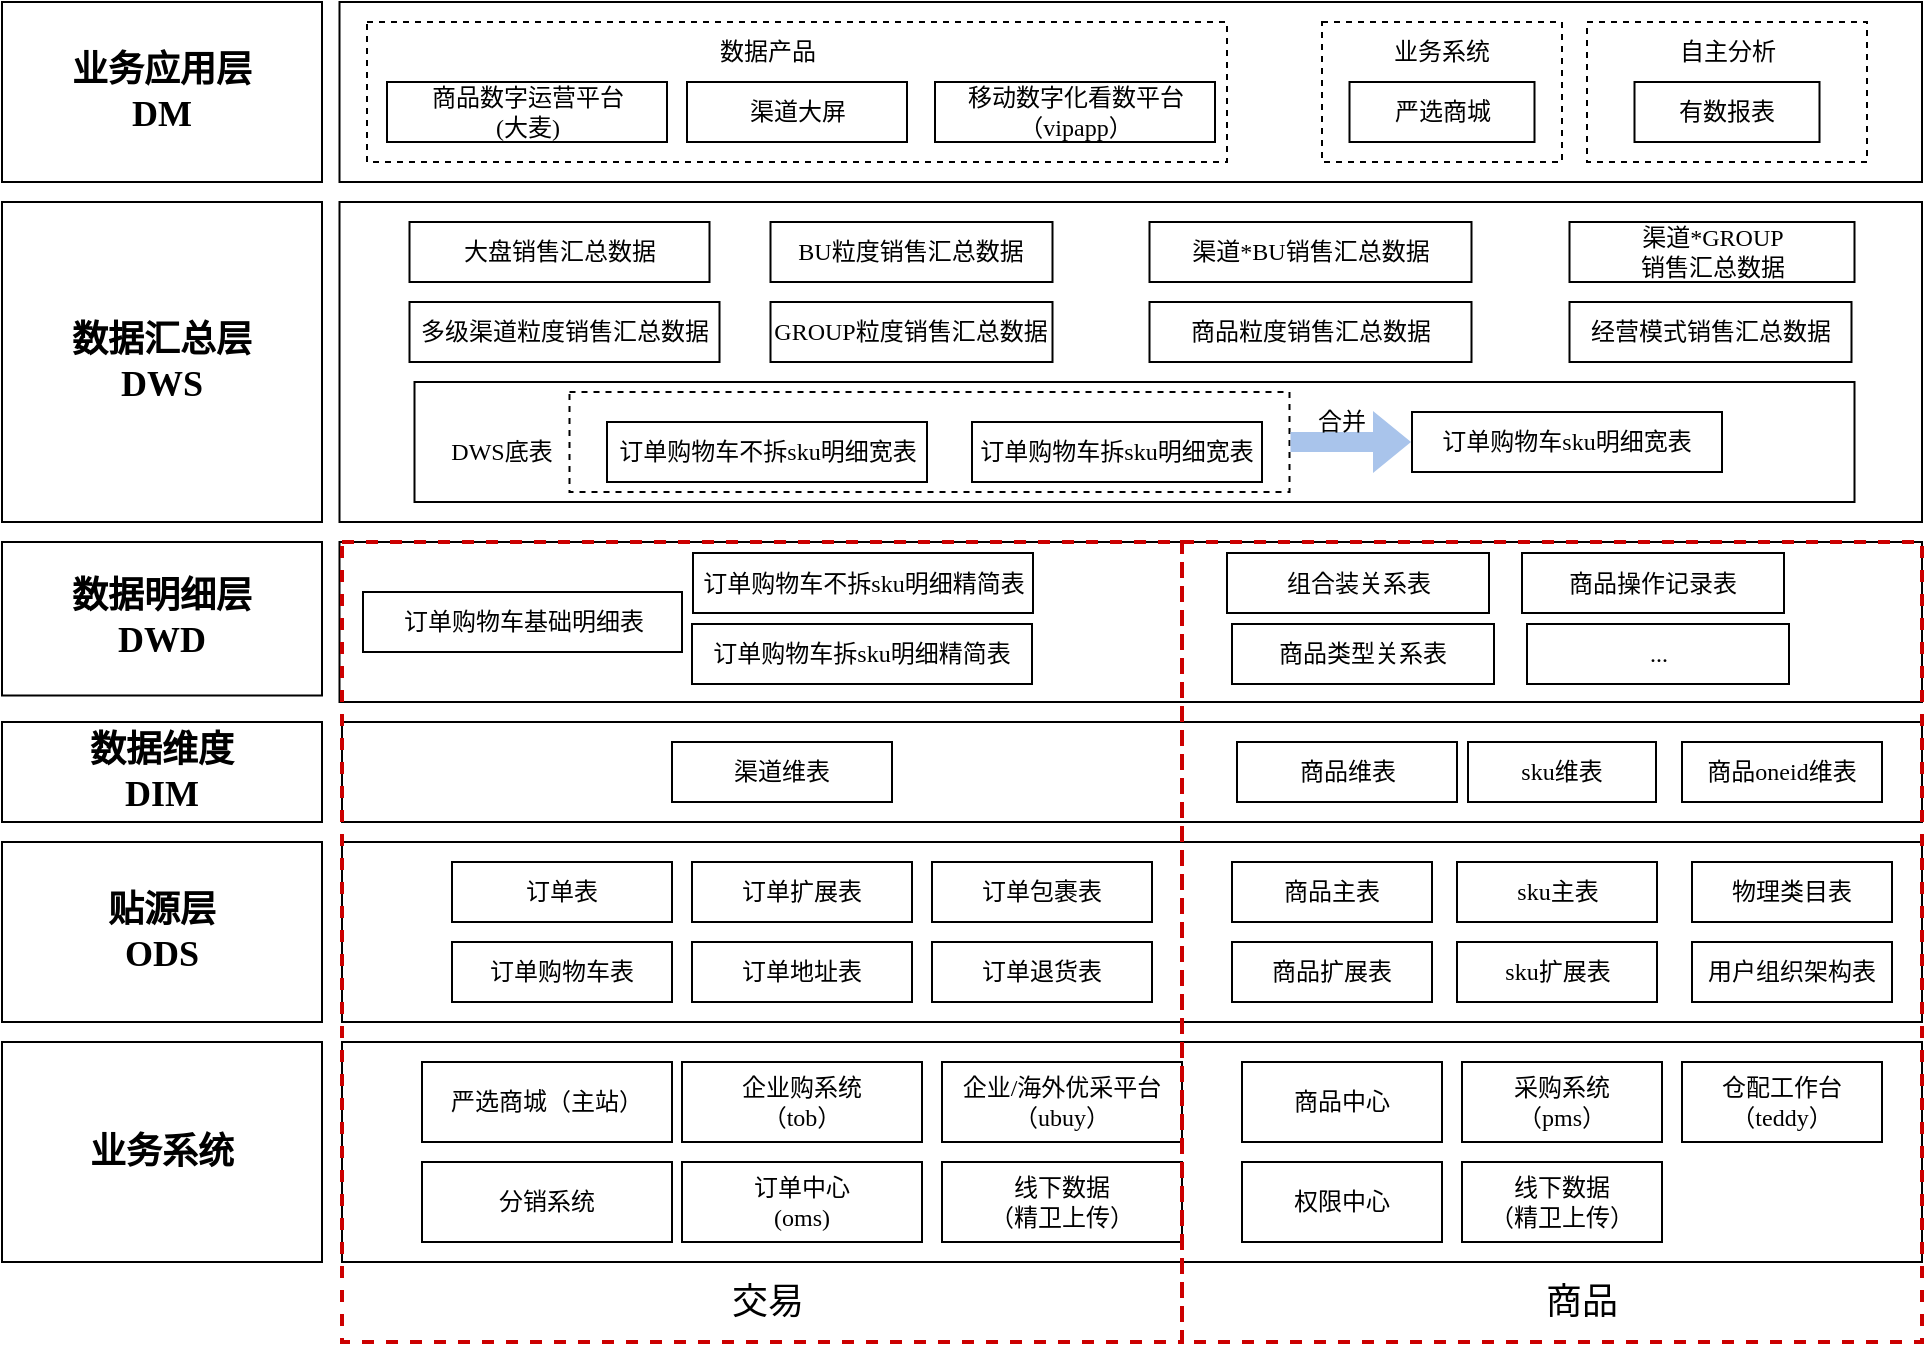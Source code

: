 <mxfile version="22.1.11" type="github">
  <diagram name="第 1 页" id="VuKKYdippvmsp-2qlO2M">
    <mxGraphModel dx="1624" dy="469" grid="1" gridSize="10" guides="1" tooltips="1" connect="1" arrows="1" fold="1" page="1" pageScale="1" pageWidth="827" pageHeight="1169" math="0" shadow="0">
      <root>
        <mxCell id="0" />
        <mxCell id="1" parent="0" />
        <mxCell id="KCwfQXM3cd3Utm9D9eWa-85" value="" style="rounded=0;whiteSpace=wrap;html=1;fontStyle=0;fontFamily=微软雅黑;" vertex="1" parent="1">
          <mxGeometry x="8.75" y="350" width="791.25" height="160" as="geometry" />
        </mxCell>
        <mxCell id="KCwfQXM3cd3Utm9D9eWa-84" value="" style="rounded=0;whiteSpace=wrap;html=1;fontStyle=0;fontFamily=微软雅黑;" vertex="1" parent="1">
          <mxGeometry x="8.75" y="250" width="791.25" height="90" as="geometry" />
        </mxCell>
        <mxCell id="KCwfQXM3cd3Utm9D9eWa-73" value="" style="rounded=0;whiteSpace=wrap;html=1;fontStyle=0;fontFamily=微软雅黑;" vertex="1" parent="1">
          <mxGeometry x="8.75" y="520" width="791.25" height="80" as="geometry" />
        </mxCell>
        <mxCell id="KCwfQXM3cd3Utm9D9eWa-70" value="" style="rounded=0;whiteSpace=wrap;html=1;fontStyle=0;fontFamily=微软雅黑;" vertex="1" parent="1">
          <mxGeometry x="10" y="610" width="790" height="50" as="geometry" />
        </mxCell>
        <mxCell id="KCwfQXM3cd3Utm9D9eWa-69" value="" style="rounded=0;whiteSpace=wrap;html=1;fontStyle=0;fontFamily=微软雅黑;" vertex="1" parent="1">
          <mxGeometry x="10" y="670" width="790" height="90" as="geometry" />
        </mxCell>
        <mxCell id="KCwfQXM3cd3Utm9D9eWa-68" value="" style="rounded=0;whiteSpace=wrap;html=1;fontStyle=0;fontFamily=微软雅黑;" vertex="1" parent="1">
          <mxGeometry x="10" y="770" width="790" height="110" as="geometry" />
        </mxCell>
        <mxCell id="KCwfQXM3cd3Utm9D9eWa-67" value="业务系统" style="rounded=0;whiteSpace=wrap;html=1;fontStyle=1;fontFamily=微软雅黑;fontSize=18;" vertex="1" parent="1">
          <mxGeometry x="-160" y="770" width="160" height="110" as="geometry" />
        </mxCell>
        <mxCell id="KCwfQXM3cd3Utm9D9eWa-40" value="" style="rounded=0;whiteSpace=wrap;html=1;fontStyle=0;fontFamily=微软雅黑;dashed=1;" vertex="1" parent="1">
          <mxGeometry x="22.5" y="260" width="430" height="70" as="geometry" />
        </mxCell>
        <mxCell id="bTk-zeeERNAB_hrSNlrv-1" value="严选商城（主站）" style="rounded=0;whiteSpace=wrap;html=1;fontStyle=0;fontFamily=微软雅黑;" parent="1" vertex="1">
          <mxGeometry x="50" y="780" width="125" height="40" as="geometry" />
        </mxCell>
        <mxCell id="bTk-zeeERNAB_hrSNlrv-2" value="分销系统" style="rounded=0;whiteSpace=wrap;html=1;fontStyle=0;fontFamily=微软雅黑;" parent="1" vertex="1">
          <mxGeometry x="50" y="830" width="125" height="40" as="geometry" />
        </mxCell>
        <mxCell id="bTk-zeeERNAB_hrSNlrv-3" value="订单中心&lt;br&gt;(oms)" style="rounded=0;whiteSpace=wrap;html=1;fontStyle=0;fontFamily=微软雅黑;" parent="1" vertex="1">
          <mxGeometry x="180" y="830" width="120" height="40" as="geometry" />
        </mxCell>
        <mxCell id="bTk-zeeERNAB_hrSNlrv-4" value="企业购系统&lt;br&gt;（tob）" style="rounded=0;whiteSpace=wrap;html=1;fontStyle=0;fontFamily=微软雅黑;" parent="1" vertex="1">
          <mxGeometry x="180" y="780" width="120" height="40" as="geometry" />
        </mxCell>
        <mxCell id="bTk-zeeERNAB_hrSNlrv-6" value="线下数据&lt;br&gt;（精卫上传）" style="rounded=0;whiteSpace=wrap;html=1;fontStyle=0;fontFamily=微软雅黑;" parent="1" vertex="1">
          <mxGeometry x="310" y="830" width="120" height="40" as="geometry" />
        </mxCell>
        <mxCell id="bTk-zeeERNAB_hrSNlrv-10" value="贴源层&lt;br style=&quot;font-size: 18px;&quot;&gt;ODS" style="rounded=0;whiteSpace=wrap;html=1;fontStyle=1;fontFamily=微软雅黑;fontSize=18;" parent="1" vertex="1">
          <mxGeometry x="-160" y="670" width="160" height="90" as="geometry" />
        </mxCell>
        <mxCell id="bTk-zeeERNAB_hrSNlrv-11" value="数据明细层&lt;br style=&quot;font-size: 18px;&quot;&gt;DWD" style="rounded=0;whiteSpace=wrap;html=1;fontStyle=1;fontFamily=微软雅黑;fontSize=18;" parent="1" vertex="1">
          <mxGeometry x="-160" y="520" width="160" height="76.75" as="geometry" />
        </mxCell>
        <mxCell id="bTk-zeeERNAB_hrSNlrv-12" value="数据汇总层&lt;br style=&quot;font-size: 18px;&quot;&gt;DWS" style="rounded=0;whiteSpace=wrap;html=1;fontStyle=1;fontFamily=微软雅黑;fontSize=18;" parent="1" vertex="1">
          <mxGeometry x="-160" y="350" width="160" height="160" as="geometry" />
        </mxCell>
        <mxCell id="bTk-zeeERNAB_hrSNlrv-13" value="业务应用层&lt;br style=&quot;font-size: 18px;&quot;&gt;DM" style="rounded=0;whiteSpace=wrap;html=1;fontStyle=1;fontFamily=微软雅黑;fontSize=18;" parent="1" vertex="1">
          <mxGeometry x="-160" y="250" width="160" height="90" as="geometry" />
        </mxCell>
        <mxCell id="bTk-zeeERNAB_hrSNlrv-14" value="数据维度&lt;br style=&quot;font-size: 18px;&quot;&gt;DIM" style="rounded=0;whiteSpace=wrap;html=1;fontStyle=1;fontFamily=微软雅黑;fontSize=18;" parent="1" vertex="1">
          <mxGeometry x="-160" y="610" width="160" height="50" as="geometry" />
        </mxCell>
        <mxCell id="bTk-zeeERNAB_hrSNlrv-16" value="企业/海外优采平台&lt;br&gt;（ubuy）" style="rounded=0;whiteSpace=wrap;html=1;fontStyle=0;fontFamily=微软雅黑;" parent="1" vertex="1">
          <mxGeometry x="310" y="780" width="120" height="40" as="geometry" />
        </mxCell>
        <mxCell id="KCwfQXM3cd3Utm9D9eWa-7" value="商品中心" style="rounded=0;whiteSpace=wrap;html=1;fontStyle=0;fontFamily=微软雅黑;" vertex="1" parent="1">
          <mxGeometry x="460" y="780" width="100" height="40" as="geometry" />
        </mxCell>
        <mxCell id="KCwfQXM3cd3Utm9D9eWa-14" value="采购系统&lt;br&gt;（pms）" style="rounded=0;whiteSpace=wrap;html=1;fontStyle=0;fontFamily=微软雅黑;" vertex="1" parent="1">
          <mxGeometry x="570" y="780" width="100" height="40" as="geometry" />
        </mxCell>
        <mxCell id="KCwfQXM3cd3Utm9D9eWa-15" value="仓配工作台&lt;br&gt;（teddy）" style="rounded=0;whiteSpace=wrap;html=1;fontStyle=0;fontFamily=微软雅黑;" vertex="1" parent="1">
          <mxGeometry x="680" y="780" width="100" height="40" as="geometry" />
        </mxCell>
        <mxCell id="KCwfQXM3cd3Utm9D9eWa-16" value="权限中心" style="rounded=0;whiteSpace=wrap;html=1;fontStyle=0;fontFamily=微软雅黑;" vertex="1" parent="1">
          <mxGeometry x="460" y="830" width="100" height="40" as="geometry" />
        </mxCell>
        <mxCell id="KCwfQXM3cd3Utm9D9eWa-17" value="订单表" style="rounded=0;whiteSpace=wrap;html=1;fontStyle=0;fontFamily=微软雅黑;" vertex="1" parent="1">
          <mxGeometry x="65" y="680" width="110" height="30" as="geometry" />
        </mxCell>
        <mxCell id="KCwfQXM3cd3Utm9D9eWa-18" value="订单地址表" style="rounded=0;whiteSpace=wrap;html=1;fontStyle=0;fontFamily=微软雅黑;" vertex="1" parent="1">
          <mxGeometry x="185" y="720" width="110" height="30" as="geometry" />
        </mxCell>
        <mxCell id="KCwfQXM3cd3Utm9D9eWa-19" value="订单购物车表" style="rounded=0;whiteSpace=wrap;html=1;fontStyle=0;fontFamily=微软雅黑;" vertex="1" parent="1">
          <mxGeometry x="65" y="720" width="110" height="30" as="geometry" />
        </mxCell>
        <mxCell id="KCwfQXM3cd3Utm9D9eWa-20" value="商品主表" style="rounded=0;whiteSpace=wrap;html=1;fontStyle=0;fontFamily=微软雅黑;" vertex="1" parent="1">
          <mxGeometry x="455" y="680" width="100" height="30" as="geometry" />
        </mxCell>
        <mxCell id="KCwfQXM3cd3Utm9D9eWa-21" value="商品扩展表" style="rounded=0;whiteSpace=wrap;html=1;fontStyle=0;fontFamily=微软雅黑;" vertex="1" parent="1">
          <mxGeometry x="455" y="720" width="100" height="30" as="geometry" />
        </mxCell>
        <mxCell id="KCwfQXM3cd3Utm9D9eWa-22" value="sku主表" style="rounded=0;whiteSpace=wrap;html=1;fontStyle=0;fontFamily=微软雅黑;" vertex="1" parent="1">
          <mxGeometry x="567.5" y="680" width="100" height="30" as="geometry" />
        </mxCell>
        <mxCell id="KCwfQXM3cd3Utm9D9eWa-23" value="sku扩展表" style="rounded=0;whiteSpace=wrap;html=1;fontStyle=0;fontFamily=微软雅黑;" vertex="1" parent="1">
          <mxGeometry x="567.5" y="720" width="100" height="30" as="geometry" />
        </mxCell>
        <mxCell id="KCwfQXM3cd3Utm9D9eWa-25" value="订单扩展表" style="rounded=0;whiteSpace=wrap;html=1;fontStyle=0;fontFamily=微软雅黑;" vertex="1" parent="1">
          <mxGeometry x="185" y="680" width="110" height="30" as="geometry" />
        </mxCell>
        <mxCell id="KCwfQXM3cd3Utm9D9eWa-26" value="订单包裹表" style="rounded=0;whiteSpace=wrap;html=1;fontStyle=0;fontFamily=微软雅黑;" vertex="1" parent="1">
          <mxGeometry x="305" y="680" width="110" height="30" as="geometry" />
        </mxCell>
        <mxCell id="KCwfQXM3cd3Utm9D9eWa-27" value="渠道维表" style="rounded=0;whiteSpace=wrap;html=1;fontStyle=0;fontFamily=微软雅黑;" vertex="1" parent="1">
          <mxGeometry x="175" y="620" width="110" height="30" as="geometry" />
        </mxCell>
        <mxCell id="KCwfQXM3cd3Utm9D9eWa-28" value="商品维表" style="rounded=0;whiteSpace=wrap;html=1;fontStyle=0;fontFamily=微软雅黑;" vertex="1" parent="1">
          <mxGeometry x="457.5" y="620" width="110" height="30" as="geometry" />
        </mxCell>
        <mxCell id="KCwfQXM3cd3Utm9D9eWa-29" value="sku维表" style="rounded=0;whiteSpace=wrap;html=1;fontStyle=0;fontFamily=微软雅黑;" vertex="1" parent="1">
          <mxGeometry x="573" y="620" width="94" height="30" as="geometry" />
        </mxCell>
        <mxCell id="KCwfQXM3cd3Utm9D9eWa-30" value="商品数字运营平台&lt;br&gt;(大麦)" style="rounded=0;whiteSpace=wrap;html=1;fontStyle=0;fontFamily=微软雅黑;" vertex="1" parent="1">
          <mxGeometry x="32.5" y="290" width="140" height="30" as="geometry" />
        </mxCell>
        <mxCell id="KCwfQXM3cd3Utm9D9eWa-31" value="移动数字化看数平台&lt;br&gt;（vipapp）" style="rounded=0;whiteSpace=wrap;html=1;fontStyle=0;fontFamily=微软雅黑;" vertex="1" parent="1">
          <mxGeometry x="306.5" y="290" width="140" height="30" as="geometry" />
        </mxCell>
        <mxCell id="KCwfQXM3cd3Utm9D9eWa-32" value="" style="rounded=0;whiteSpace=wrap;html=1;fontStyle=0;fontFamily=微软雅黑;dashed=1;" vertex="1" parent="1">
          <mxGeometry x="632.5" y="260" width="140" height="70" as="geometry" />
        </mxCell>
        <mxCell id="KCwfQXM3cd3Utm9D9eWa-33" value="渠道大屏" style="rounded=0;whiteSpace=wrap;html=1;fontStyle=0;fontFamily=微软雅黑;" vertex="1" parent="1">
          <mxGeometry x="182.5" y="290" width="110" height="30" as="geometry" />
        </mxCell>
        <mxCell id="KCwfQXM3cd3Utm9D9eWa-34" value="订单退货表" style="rounded=0;whiteSpace=wrap;html=1;fontStyle=0;fontFamily=微软雅黑;" vertex="1" parent="1">
          <mxGeometry x="305" y="720" width="110" height="30" as="geometry" />
        </mxCell>
        <mxCell id="KCwfQXM3cd3Utm9D9eWa-35" value="物理类目表" style="rounded=0;whiteSpace=wrap;html=1;fontStyle=0;fontFamily=微软雅黑;" vertex="1" parent="1">
          <mxGeometry x="685" y="680" width="100" height="30" as="geometry" />
        </mxCell>
        <mxCell id="KCwfQXM3cd3Utm9D9eWa-36" value="用户组织架构表" style="rounded=0;whiteSpace=wrap;html=1;fontStyle=0;fontFamily=微软雅黑;" vertex="1" parent="1">
          <mxGeometry x="685" y="720" width="100" height="30" as="geometry" />
        </mxCell>
        <mxCell id="KCwfQXM3cd3Utm9D9eWa-39" value="" style="rounded=0;whiteSpace=wrap;html=1;fontStyle=0;fontFamily=微软雅黑;dashed=1;" vertex="1" parent="1">
          <mxGeometry x="500" y="260" width="120" height="70" as="geometry" />
        </mxCell>
        <mxCell id="KCwfQXM3cd3Utm9D9eWa-41" value="严选商城" style="rounded=0;whiteSpace=wrap;html=1;fontStyle=0;fontFamily=微软雅黑;" vertex="1" parent="1">
          <mxGeometry x="513.75" y="290" width="92.5" height="30" as="geometry" />
        </mxCell>
        <mxCell id="KCwfQXM3cd3Utm9D9eWa-42" value="业务系统" style="text;html=1;strokeColor=none;fillColor=none;align=center;verticalAlign=middle;whiteSpace=wrap;rounded=0;fontFamily=微软雅黑;" vertex="1" parent="1">
          <mxGeometry x="530" y="260" width="60" height="30" as="geometry" />
        </mxCell>
        <mxCell id="KCwfQXM3cd3Utm9D9eWa-43" value="数据产品" style="text;html=1;strokeColor=none;fillColor=none;align=center;verticalAlign=middle;whiteSpace=wrap;rounded=0;fontFamily=微软雅黑;" vertex="1" parent="1">
          <mxGeometry x="192.5" y="260" width="60" height="30" as="geometry" />
        </mxCell>
        <mxCell id="KCwfQXM3cd3Utm9D9eWa-44" value="自主分析" style="text;html=1;strokeColor=none;fillColor=none;align=center;verticalAlign=middle;whiteSpace=wrap;rounded=0;fontFamily=微软雅黑;" vertex="1" parent="1">
          <mxGeometry x="672.5" y="260" width="60" height="30" as="geometry" />
        </mxCell>
        <mxCell id="KCwfQXM3cd3Utm9D9eWa-45" value="有数报表" style="rounded=0;whiteSpace=wrap;html=1;fontStyle=0;fontFamily=微软雅黑;" vertex="1" parent="1">
          <mxGeometry x="656.25" y="290" width="92.5" height="30" as="geometry" />
        </mxCell>
        <mxCell id="KCwfQXM3cd3Utm9D9eWa-46" value="组合装关系表" style="rounded=0;whiteSpace=wrap;html=1;fontStyle=0;fontFamily=微软雅黑;" vertex="1" parent="1">
          <mxGeometry x="452.5" y="525.5" width="131" height="30" as="geometry" />
        </mxCell>
        <mxCell id="KCwfQXM3cd3Utm9D9eWa-48" value="商品oneid维表" style="rounded=0;whiteSpace=wrap;html=1;fontStyle=0;fontFamily=微软雅黑;" vertex="1" parent="1">
          <mxGeometry x="680" y="620" width="100" height="30" as="geometry" />
        </mxCell>
        <mxCell id="KCwfQXM3cd3Utm9D9eWa-49" value="多级渠道粒度销售汇总数据" style="rounded=0;whiteSpace=wrap;html=1;fontStyle=0;fontFamily=微软雅黑;" vertex="1" parent="1">
          <mxGeometry x="43.75" y="400" width="155" height="30" as="geometry" />
        </mxCell>
        <mxCell id="KCwfQXM3cd3Utm9D9eWa-50" value="商品粒度销售汇总数据" style="rounded=0;whiteSpace=wrap;html=1;fontStyle=0;fontFamily=微软雅黑;" vertex="1" parent="1">
          <mxGeometry x="413.75" y="400" width="161" height="30" as="geometry" />
        </mxCell>
        <mxCell id="KCwfQXM3cd3Utm9D9eWa-51" value="BU粒度销售汇总数据" style="rounded=0;whiteSpace=wrap;html=1;fontStyle=0;fontFamily=微软雅黑;" vertex="1" parent="1">
          <mxGeometry x="224.25" y="360" width="141" height="30" as="geometry" />
        </mxCell>
        <mxCell id="KCwfQXM3cd3Utm9D9eWa-52" value="GROUP粒度销售汇总数据" style="rounded=0;whiteSpace=wrap;html=1;fontStyle=0;fontFamily=微软雅黑;" vertex="1" parent="1">
          <mxGeometry x="224.25" y="400" width="141" height="30" as="geometry" />
        </mxCell>
        <mxCell id="KCwfQXM3cd3Utm9D9eWa-53" value="大盘销售汇总数据" style="rounded=0;whiteSpace=wrap;html=1;fontStyle=0;fontFamily=微软雅黑;" vertex="1" parent="1">
          <mxGeometry x="43.75" y="360" width="150" height="30" as="geometry" />
        </mxCell>
        <mxCell id="KCwfQXM3cd3Utm9D9eWa-54" value="渠道*BU销售汇总数据" style="rounded=0;whiteSpace=wrap;html=1;fontStyle=0;fontFamily=微软雅黑;" vertex="1" parent="1">
          <mxGeometry x="413.75" y="360" width="161" height="30" as="geometry" />
        </mxCell>
        <mxCell id="KCwfQXM3cd3Utm9D9eWa-55" value="渠道*GROUP&lt;br&gt;销售汇总数据" style="rounded=0;whiteSpace=wrap;html=1;fontStyle=0;fontFamily=微软雅黑;" vertex="1" parent="1">
          <mxGeometry x="623.75" y="360" width="142.5" height="30" as="geometry" />
        </mxCell>
        <mxCell id="KCwfQXM3cd3Utm9D9eWa-56" value="经营模式销售汇总数据" style="rounded=0;whiteSpace=wrap;html=1;fontStyle=0;fontFamily=微软雅黑;" vertex="1" parent="1">
          <mxGeometry x="623.75" y="400" width="141" height="30" as="geometry" />
        </mxCell>
        <mxCell id="KCwfQXM3cd3Utm9D9eWa-59" value="订单购物车不拆sku明细精简表" style="rounded=0;whiteSpace=wrap;html=1;fontStyle=0;fontFamily=微软雅黑;" vertex="1" parent="1">
          <mxGeometry x="185.5" y="525.5" width="170" height="30" as="geometry" />
        </mxCell>
        <mxCell id="KCwfQXM3cd3Utm9D9eWa-62" value="商品类型关系表" style="rounded=0;whiteSpace=wrap;html=1;fontStyle=0;fontFamily=微软雅黑;" vertex="1" parent="1">
          <mxGeometry x="455" y="561" width="131" height="30" as="geometry" />
        </mxCell>
        <mxCell id="KCwfQXM3cd3Utm9D9eWa-63" value="线下数据&lt;br&gt;（精卫上传）" style="rounded=0;whiteSpace=wrap;html=1;fontStyle=0;fontFamily=微软雅黑;" vertex="1" parent="1">
          <mxGeometry x="570" y="830" width="100" height="40" as="geometry" />
        </mxCell>
        <mxCell id="KCwfQXM3cd3Utm9D9eWa-79" value="订单购物车拆sku明细精简表" style="rounded=0;whiteSpace=wrap;html=1;fontStyle=0;fontFamily=微软雅黑;" vertex="1" parent="1">
          <mxGeometry x="185" y="561" width="170" height="30" as="geometry" />
        </mxCell>
        <mxCell id="KCwfQXM3cd3Utm9D9eWa-83" value="订单购物车基础明细表" style="rounded=0;whiteSpace=wrap;html=1;fontStyle=0;fontFamily=微软雅黑;" vertex="1" parent="1">
          <mxGeometry x="20.5" y="545" width="159.5" height="30" as="geometry" />
        </mxCell>
        <mxCell id="KCwfQXM3cd3Utm9D9eWa-90" value="商品操作记录表" style="rounded=0;whiteSpace=wrap;html=1;fontStyle=0;fontFamily=微软雅黑;" vertex="1" parent="1">
          <mxGeometry x="600" y="525.5" width="131" height="30" as="geometry" />
        </mxCell>
        <mxCell id="KCwfQXM3cd3Utm9D9eWa-92" value="" style="rounded=0;whiteSpace=wrap;html=1;fontStyle=1;fontFamily=微软雅黑;fontSize=18;dashed=1;fillColor=none;strokeWidth=2;strokeColor=#CC0000;" vertex="1" parent="1">
          <mxGeometry x="10" y="520" width="420" height="400" as="geometry" />
        </mxCell>
        <mxCell id="KCwfQXM3cd3Utm9D9eWa-91" value="..." style="rounded=0;whiteSpace=wrap;html=1;fontStyle=0;fontFamily=微软雅黑;" vertex="1" parent="1">
          <mxGeometry x="602.5" y="561" width="131" height="30" as="geometry" />
        </mxCell>
        <mxCell id="KCwfQXM3cd3Utm9D9eWa-3" value="交易" style="text;html=1;strokeColor=none;fillColor=none;align=center;verticalAlign=middle;whiteSpace=wrap;rounded=0;horizontal=0;rotation=90;fontFamily=微软雅黑;fontSize=18;" vertex="1" parent="1">
          <mxGeometry x="210" y="830" width="25" height="140" as="geometry" />
        </mxCell>
        <mxCell id="KCwfQXM3cd3Utm9D9eWa-96" value="" style="rounded=0;whiteSpace=wrap;html=1;fillColor=none;fontFamily=微软雅黑;" vertex="1" parent="1">
          <mxGeometry x="46.25" y="440" width="720" height="60" as="geometry" />
        </mxCell>
        <mxCell id="KCwfQXM3cd3Utm9D9eWa-93" value="" style="rounded=0;whiteSpace=wrap;html=1;fontStyle=1;fontFamily=微软雅黑;fontSize=18;dashed=1;fillColor=none;strokeWidth=2;strokeColor=#CC0000;" vertex="1" parent="1">
          <mxGeometry x="430" y="520" width="370" height="400" as="geometry" />
        </mxCell>
        <mxCell id="KCwfQXM3cd3Utm9D9eWa-94" value="商品" style="text;html=1;strokeColor=none;fillColor=none;align=center;verticalAlign=middle;whiteSpace=wrap;rounded=0;horizontal=0;rotation=90;fontFamily=微软雅黑;fontSize=18;" vertex="1" parent="1">
          <mxGeometry x="617.5" y="830" width="25" height="140" as="geometry" />
        </mxCell>
        <mxCell id="KCwfQXM3cd3Utm9D9eWa-99" value="DWS底表" style="text;html=1;strokeColor=none;fillColor=none;align=center;verticalAlign=middle;whiteSpace=wrap;rounded=0;fontFamily=微软雅黑;" vertex="1" parent="1">
          <mxGeometry x="60" y="460" width="60" height="30" as="geometry" />
        </mxCell>
        <mxCell id="KCwfQXM3cd3Utm9D9eWa-60" value="订单购物车不拆sku明细宽表" style="rounded=0;whiteSpace=wrap;html=1;fontStyle=0;fontFamily=微软雅黑;" vertex="1" parent="1">
          <mxGeometry x="142.5" y="460" width="160" height="30" as="geometry" />
        </mxCell>
        <mxCell id="KCwfQXM3cd3Utm9D9eWa-77" value="订单购物车拆sku明细宽表" style="rounded=0;whiteSpace=wrap;html=1;fontStyle=0;fontFamily=微软雅黑;" vertex="1" parent="1">
          <mxGeometry x="325" y="460" width="145" height="30" as="geometry" />
        </mxCell>
        <mxCell id="KCwfQXM3cd3Utm9D9eWa-86" value="订单购物车sku明细宽表" style="rounded=0;whiteSpace=wrap;html=1;fontStyle=0;fontFamily=微软雅黑;" vertex="1" parent="1">
          <mxGeometry x="545" y="455" width="155" height="30" as="geometry" />
        </mxCell>
        <mxCell id="KCwfQXM3cd3Utm9D9eWa-102" value="" style="rounded=0;whiteSpace=wrap;html=1;fillColor=none;dashed=1;fontFamily=微软雅黑;" vertex="1" parent="1">
          <mxGeometry x="123.75" y="445" width="360" height="50" as="geometry" />
        </mxCell>
        <mxCell id="KCwfQXM3cd3Utm9D9eWa-104" value="" style="shape=flexArrow;endArrow=classic;html=1;rounded=0;exitX=1;exitY=0.5;exitDx=0;exitDy=0;entryX=0;entryY=0.5;entryDx=0;entryDy=0;fillColor=#A9C4EB;strokeColor=none;fontFamily=微软雅黑;" edge="1" parent="1" source="KCwfQXM3cd3Utm9D9eWa-102" target="KCwfQXM3cd3Utm9D9eWa-86">
          <mxGeometry width="50" height="50" relative="1" as="geometry">
            <mxPoint x="480" y="350" as="sourcePoint" />
            <mxPoint x="530" y="300" as="targetPoint" />
          </mxGeometry>
        </mxCell>
        <mxCell id="KCwfQXM3cd3Utm9D9eWa-105" value="&lt;font&gt;合并&lt;/font&gt;" style="text;html=1;strokeColor=none;fillColor=none;align=center;verticalAlign=middle;whiteSpace=wrap;rounded=0;fontFamily=微软雅黑;" vertex="1" parent="1">
          <mxGeometry x="480" y="445" width="60" height="30" as="geometry" />
        </mxCell>
      </root>
    </mxGraphModel>
  </diagram>
</mxfile>
